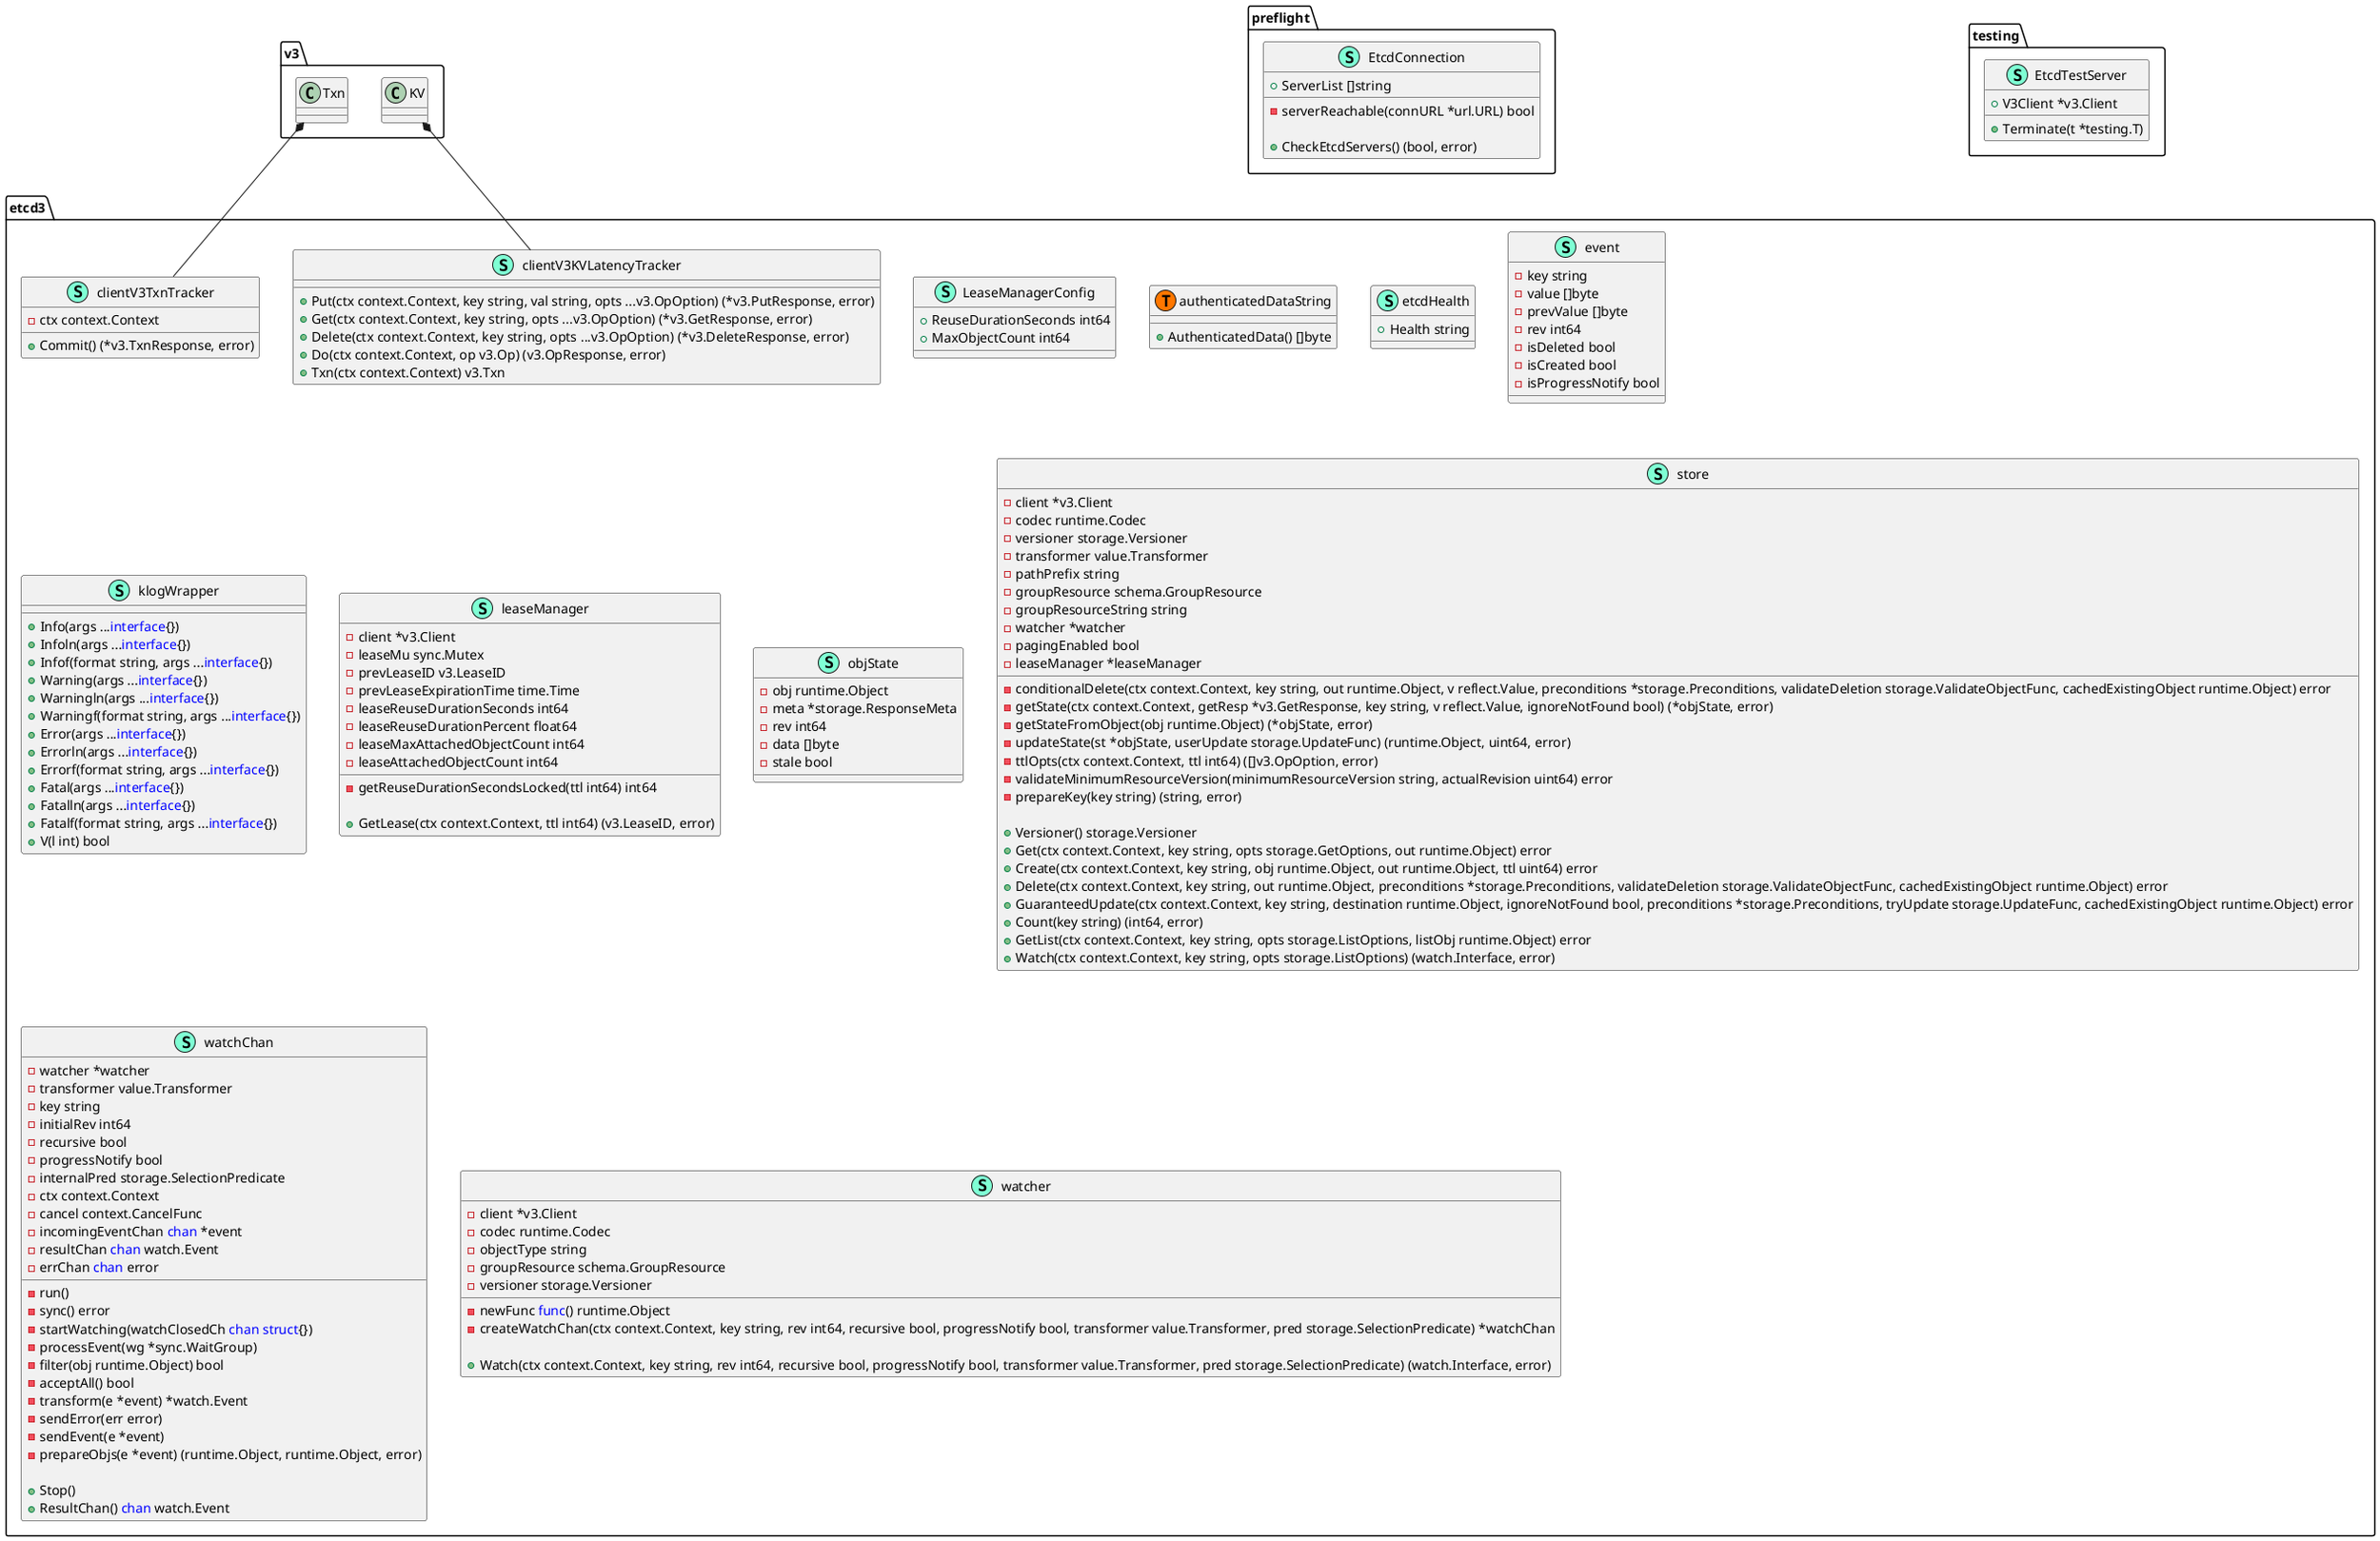 @startuml
namespace etcd3 {
    class LeaseManagerConfig << (S,Aquamarine) >> {
        + ReuseDurationSeconds int64
        + MaxObjectCount int64

    }
    class authenticatedDataString << (S,Aquamarine) >> {
        + AuthenticatedData() []byte

    }
    class clientV3KVLatencyTracker << (S,Aquamarine) >> {
        + Put(ctx context.Context, key string, val string, opts ...v3.OpOption) (*v3.PutResponse, error)
        + Get(ctx context.Context, key string, opts ...v3.OpOption) (*v3.GetResponse, error)
        + Delete(ctx context.Context, key string, opts ...v3.OpOption) (*v3.DeleteResponse, error)
        + Do(ctx context.Context, op v3.Op) (v3.OpResponse, error)
        + Txn(ctx context.Context) v3.Txn

    }
    class clientV3TxnTracker << (S,Aquamarine) >> {
        - ctx context.Context

        + Commit() (*v3.TxnResponse, error)

    }
    class etcd3.authenticatedDataString << (T, #FF7700) >>  {
    }
    class etcdHealth << (S,Aquamarine) >> {
        + Health string

    }
    class event << (S,Aquamarine) >> {
        - key string
        - value []byte
        - prevValue []byte
        - rev int64
        - isDeleted bool
        - isCreated bool
        - isProgressNotify bool

    }
    class klogWrapper << (S,Aquamarine) >> {
        + Info(args ...<font color=blue>interface</font>{}) 
        + Infoln(args ...<font color=blue>interface</font>{}) 
        + Infof(format string, args ...<font color=blue>interface</font>{}) 
        + Warning(args ...<font color=blue>interface</font>{}) 
        + Warningln(args ...<font color=blue>interface</font>{}) 
        + Warningf(format string, args ...<font color=blue>interface</font>{}) 
        + Error(args ...<font color=blue>interface</font>{}) 
        + Errorln(args ...<font color=blue>interface</font>{}) 
        + Errorf(format string, args ...<font color=blue>interface</font>{}) 
        + Fatal(args ...<font color=blue>interface</font>{}) 
        + Fatalln(args ...<font color=blue>interface</font>{}) 
        + Fatalf(format string, args ...<font color=blue>interface</font>{}) 
        + V(l int) bool

    }
    class leaseManager << (S,Aquamarine) >> {
        - client *v3.Client
        - leaseMu sync.Mutex
        - prevLeaseID v3.LeaseID
        - prevLeaseExpirationTime time.Time
        - leaseReuseDurationSeconds int64
        - leaseReuseDurationPercent float64
        - leaseMaxAttachedObjectCount int64
        - leaseAttachedObjectCount int64

        - getReuseDurationSecondsLocked(ttl int64) int64

        + GetLease(ctx context.Context, ttl int64) (v3.LeaseID, error)

    }
    class objState << (S,Aquamarine) >> {
        - obj runtime.Object
        - meta *storage.ResponseMeta
        - rev int64
        - data []byte
        - stale bool

    }
    class store << (S,Aquamarine) >> {
        - client *v3.Client
        - codec runtime.Codec
        - versioner storage.Versioner
        - transformer value.Transformer
        - pathPrefix string
        - groupResource schema.GroupResource
        - groupResourceString string
        - watcher *watcher
        - pagingEnabled bool
        - leaseManager *leaseManager

        - conditionalDelete(ctx context.Context, key string, out runtime.Object, v reflect.Value, preconditions *storage.Preconditions, validateDeletion storage.ValidateObjectFunc, cachedExistingObject runtime.Object) error
        - getState(ctx context.Context, getResp *v3.GetResponse, key string, v reflect.Value, ignoreNotFound bool) (*objState, error)
        - getStateFromObject(obj runtime.Object) (*objState, error)
        - updateState(st *objState, userUpdate storage.UpdateFunc) (runtime.Object, uint64, error)
        - ttlOpts(ctx context.Context, ttl int64) ([]v3.OpOption, error)
        - validateMinimumResourceVersion(minimumResourceVersion string, actualRevision uint64) error
        - prepareKey(key string) (string, error)

        + Versioner() storage.Versioner
        + Get(ctx context.Context, key string, opts storage.GetOptions, out runtime.Object) error
        + Create(ctx context.Context, key string, obj runtime.Object, out runtime.Object, ttl uint64) error
        + Delete(ctx context.Context, key string, out runtime.Object, preconditions *storage.Preconditions, validateDeletion storage.ValidateObjectFunc, cachedExistingObject runtime.Object) error
        + GuaranteedUpdate(ctx context.Context, key string, destination runtime.Object, ignoreNotFound bool, preconditions *storage.Preconditions, tryUpdate storage.UpdateFunc, cachedExistingObject runtime.Object) error
        + Count(key string) (int64, error)
        + GetList(ctx context.Context, key string, opts storage.ListOptions, listObj runtime.Object) error
        + Watch(ctx context.Context, key string, opts storage.ListOptions) (watch.Interface, error)

    }
    class watchChan << (S,Aquamarine) >> {
        - watcher *watcher
        - transformer value.Transformer
        - key string
        - initialRev int64
        - recursive bool
        - progressNotify bool
        - internalPred storage.SelectionPredicate
        - ctx context.Context
        - cancel context.CancelFunc
        - incomingEventChan <font color=blue>chan</font> *event
        - resultChan <font color=blue>chan</font> watch.Event
        - errChan <font color=blue>chan</font> error

        - run() 
        - sync() error
        - startWatching(watchClosedCh <font color=blue>chan</font> <font color=blue>struct</font>{}) 
        - processEvent(wg *sync.WaitGroup) 
        - filter(obj runtime.Object) bool
        - acceptAll() bool
        - transform(e *event) *watch.Event
        - sendError(err error) 
        - sendEvent(e *event) 
        - prepareObjs(e *event) (runtime.Object, runtime.Object, error)

        + Stop() 
        + ResultChan() <font color=blue>chan</font> watch.Event

    }
    class watcher << (S,Aquamarine) >> {
        - client *v3.Client
        - codec runtime.Codec
        - newFunc <font color=blue>func</font>() runtime.Object
        - objectType string
        - groupResource schema.GroupResource
        - versioner storage.Versioner

        - createWatchChan(ctx context.Context, key string, rev int64, recursive bool, progressNotify bool, transformer value.Transformer, pred storage.SelectionPredicate) *watchChan

        + Watch(ctx context.Context, key string, rev int64, recursive bool, progressNotify bool, transformer value.Transformer, pred storage.SelectionPredicate) (watch.Interface, error)

    }
}
"v3.KV" *-- "etcd3.clientV3KVLatencyTracker"
"v3.Txn" *-- "etcd3.clientV3TxnTracker"


namespace preflight {
    class EtcdConnection << (S,Aquamarine) >> {
        + ServerList []string

        - serverReachable(connURL *url.URL) bool

        + CheckEtcdServers() (bool, error)

    }
}


namespace testing {
    class EtcdTestServer << (S,Aquamarine) >> {
        + V3Client *v3.Client

        + Terminate(t *testing.T) 

    }
}


@enduml

